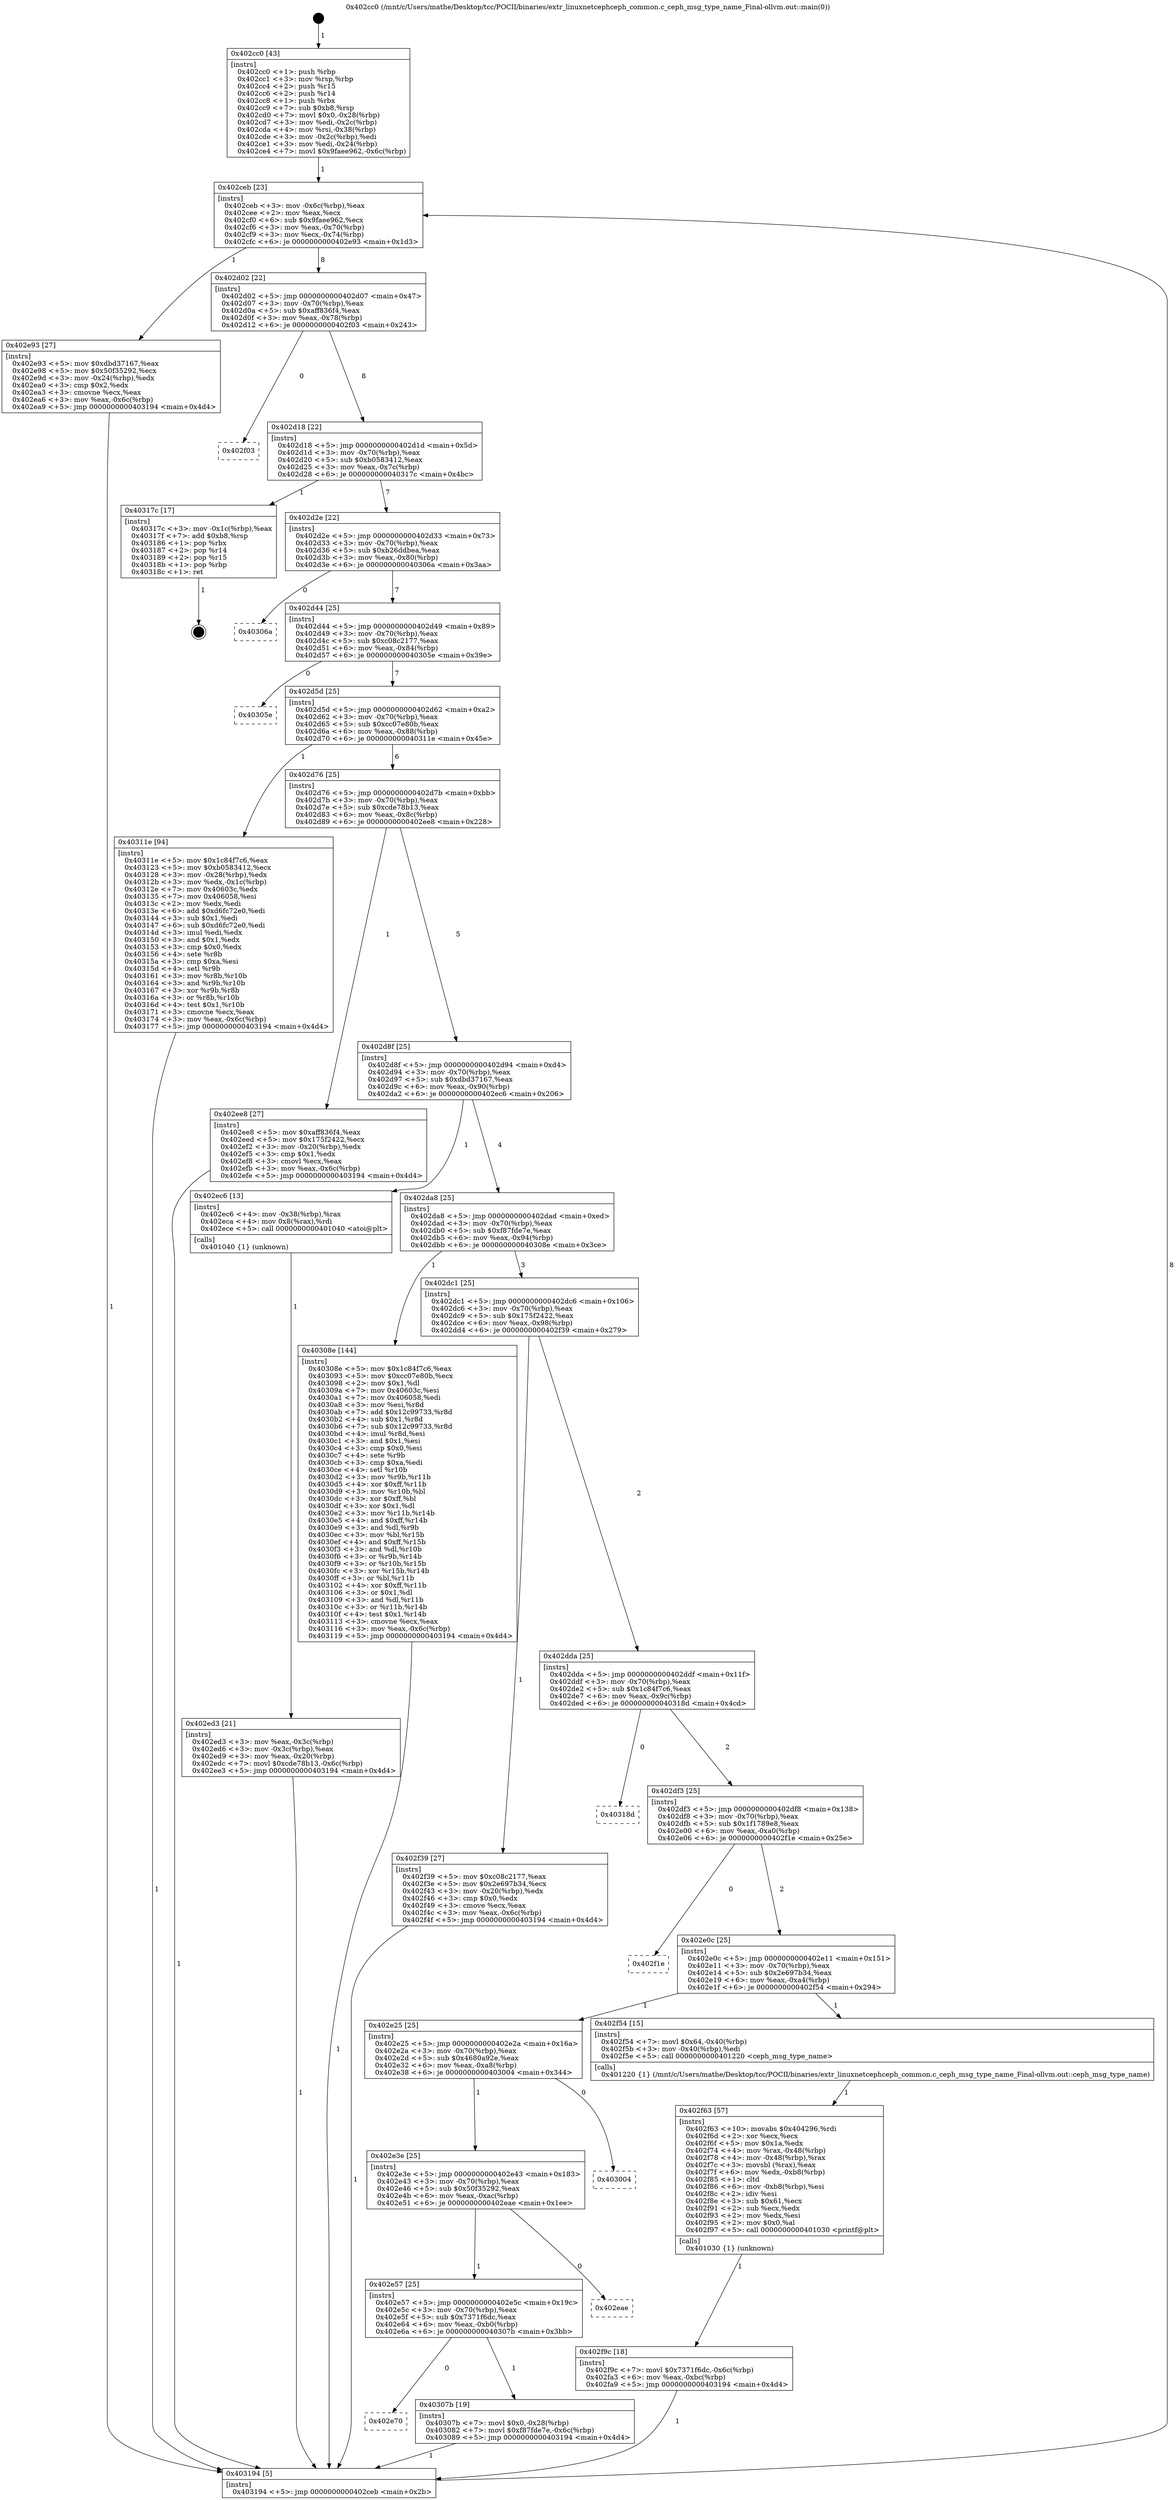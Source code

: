 digraph "0x402cc0" {
  label = "0x402cc0 (/mnt/c/Users/mathe/Desktop/tcc/POCII/binaries/extr_linuxnetcephceph_common.c_ceph_msg_type_name_Final-ollvm.out::main(0))"
  labelloc = "t"
  node[shape=record]

  Entry [label="",width=0.3,height=0.3,shape=circle,fillcolor=black,style=filled]
  "0x402ceb" [label="{
     0x402ceb [23]\l
     | [instrs]\l
     &nbsp;&nbsp;0x402ceb \<+3\>: mov -0x6c(%rbp),%eax\l
     &nbsp;&nbsp;0x402cee \<+2\>: mov %eax,%ecx\l
     &nbsp;&nbsp;0x402cf0 \<+6\>: sub $0x9faee962,%ecx\l
     &nbsp;&nbsp;0x402cf6 \<+3\>: mov %eax,-0x70(%rbp)\l
     &nbsp;&nbsp;0x402cf9 \<+3\>: mov %ecx,-0x74(%rbp)\l
     &nbsp;&nbsp;0x402cfc \<+6\>: je 0000000000402e93 \<main+0x1d3\>\l
  }"]
  "0x402e93" [label="{
     0x402e93 [27]\l
     | [instrs]\l
     &nbsp;&nbsp;0x402e93 \<+5\>: mov $0xdbd37167,%eax\l
     &nbsp;&nbsp;0x402e98 \<+5\>: mov $0x50f35292,%ecx\l
     &nbsp;&nbsp;0x402e9d \<+3\>: mov -0x24(%rbp),%edx\l
     &nbsp;&nbsp;0x402ea0 \<+3\>: cmp $0x2,%edx\l
     &nbsp;&nbsp;0x402ea3 \<+3\>: cmovne %ecx,%eax\l
     &nbsp;&nbsp;0x402ea6 \<+3\>: mov %eax,-0x6c(%rbp)\l
     &nbsp;&nbsp;0x402ea9 \<+5\>: jmp 0000000000403194 \<main+0x4d4\>\l
  }"]
  "0x402d02" [label="{
     0x402d02 [22]\l
     | [instrs]\l
     &nbsp;&nbsp;0x402d02 \<+5\>: jmp 0000000000402d07 \<main+0x47\>\l
     &nbsp;&nbsp;0x402d07 \<+3\>: mov -0x70(%rbp),%eax\l
     &nbsp;&nbsp;0x402d0a \<+5\>: sub $0xaff836f4,%eax\l
     &nbsp;&nbsp;0x402d0f \<+3\>: mov %eax,-0x78(%rbp)\l
     &nbsp;&nbsp;0x402d12 \<+6\>: je 0000000000402f03 \<main+0x243\>\l
  }"]
  "0x403194" [label="{
     0x403194 [5]\l
     | [instrs]\l
     &nbsp;&nbsp;0x403194 \<+5\>: jmp 0000000000402ceb \<main+0x2b\>\l
  }"]
  "0x402cc0" [label="{
     0x402cc0 [43]\l
     | [instrs]\l
     &nbsp;&nbsp;0x402cc0 \<+1\>: push %rbp\l
     &nbsp;&nbsp;0x402cc1 \<+3\>: mov %rsp,%rbp\l
     &nbsp;&nbsp;0x402cc4 \<+2\>: push %r15\l
     &nbsp;&nbsp;0x402cc6 \<+2\>: push %r14\l
     &nbsp;&nbsp;0x402cc8 \<+1\>: push %rbx\l
     &nbsp;&nbsp;0x402cc9 \<+7\>: sub $0xb8,%rsp\l
     &nbsp;&nbsp;0x402cd0 \<+7\>: movl $0x0,-0x28(%rbp)\l
     &nbsp;&nbsp;0x402cd7 \<+3\>: mov %edi,-0x2c(%rbp)\l
     &nbsp;&nbsp;0x402cda \<+4\>: mov %rsi,-0x38(%rbp)\l
     &nbsp;&nbsp;0x402cde \<+3\>: mov -0x2c(%rbp),%edi\l
     &nbsp;&nbsp;0x402ce1 \<+3\>: mov %edi,-0x24(%rbp)\l
     &nbsp;&nbsp;0x402ce4 \<+7\>: movl $0x9faee962,-0x6c(%rbp)\l
  }"]
  Exit [label="",width=0.3,height=0.3,shape=circle,fillcolor=black,style=filled,peripheries=2]
  "0x402f03" [label="{
     0x402f03\l
  }", style=dashed]
  "0x402d18" [label="{
     0x402d18 [22]\l
     | [instrs]\l
     &nbsp;&nbsp;0x402d18 \<+5\>: jmp 0000000000402d1d \<main+0x5d\>\l
     &nbsp;&nbsp;0x402d1d \<+3\>: mov -0x70(%rbp),%eax\l
     &nbsp;&nbsp;0x402d20 \<+5\>: sub $0xb0583412,%eax\l
     &nbsp;&nbsp;0x402d25 \<+3\>: mov %eax,-0x7c(%rbp)\l
     &nbsp;&nbsp;0x402d28 \<+6\>: je 000000000040317c \<main+0x4bc\>\l
  }"]
  "0x402e70" [label="{
     0x402e70\l
  }", style=dashed]
  "0x40317c" [label="{
     0x40317c [17]\l
     | [instrs]\l
     &nbsp;&nbsp;0x40317c \<+3\>: mov -0x1c(%rbp),%eax\l
     &nbsp;&nbsp;0x40317f \<+7\>: add $0xb8,%rsp\l
     &nbsp;&nbsp;0x403186 \<+1\>: pop %rbx\l
     &nbsp;&nbsp;0x403187 \<+2\>: pop %r14\l
     &nbsp;&nbsp;0x403189 \<+2\>: pop %r15\l
     &nbsp;&nbsp;0x40318b \<+1\>: pop %rbp\l
     &nbsp;&nbsp;0x40318c \<+1\>: ret\l
  }"]
  "0x402d2e" [label="{
     0x402d2e [22]\l
     | [instrs]\l
     &nbsp;&nbsp;0x402d2e \<+5\>: jmp 0000000000402d33 \<main+0x73\>\l
     &nbsp;&nbsp;0x402d33 \<+3\>: mov -0x70(%rbp),%eax\l
     &nbsp;&nbsp;0x402d36 \<+5\>: sub $0xb26ddbea,%eax\l
     &nbsp;&nbsp;0x402d3b \<+3\>: mov %eax,-0x80(%rbp)\l
     &nbsp;&nbsp;0x402d3e \<+6\>: je 000000000040306a \<main+0x3aa\>\l
  }"]
  "0x40307b" [label="{
     0x40307b [19]\l
     | [instrs]\l
     &nbsp;&nbsp;0x40307b \<+7\>: movl $0x0,-0x28(%rbp)\l
     &nbsp;&nbsp;0x403082 \<+7\>: movl $0xf87fde7e,-0x6c(%rbp)\l
     &nbsp;&nbsp;0x403089 \<+5\>: jmp 0000000000403194 \<main+0x4d4\>\l
  }"]
  "0x40306a" [label="{
     0x40306a\l
  }", style=dashed]
  "0x402d44" [label="{
     0x402d44 [25]\l
     | [instrs]\l
     &nbsp;&nbsp;0x402d44 \<+5\>: jmp 0000000000402d49 \<main+0x89\>\l
     &nbsp;&nbsp;0x402d49 \<+3\>: mov -0x70(%rbp),%eax\l
     &nbsp;&nbsp;0x402d4c \<+5\>: sub $0xc08c2177,%eax\l
     &nbsp;&nbsp;0x402d51 \<+6\>: mov %eax,-0x84(%rbp)\l
     &nbsp;&nbsp;0x402d57 \<+6\>: je 000000000040305e \<main+0x39e\>\l
  }"]
  "0x402e57" [label="{
     0x402e57 [25]\l
     | [instrs]\l
     &nbsp;&nbsp;0x402e57 \<+5\>: jmp 0000000000402e5c \<main+0x19c\>\l
     &nbsp;&nbsp;0x402e5c \<+3\>: mov -0x70(%rbp),%eax\l
     &nbsp;&nbsp;0x402e5f \<+5\>: sub $0x7371f6dc,%eax\l
     &nbsp;&nbsp;0x402e64 \<+6\>: mov %eax,-0xb0(%rbp)\l
     &nbsp;&nbsp;0x402e6a \<+6\>: je 000000000040307b \<main+0x3bb\>\l
  }"]
  "0x40305e" [label="{
     0x40305e\l
  }", style=dashed]
  "0x402d5d" [label="{
     0x402d5d [25]\l
     | [instrs]\l
     &nbsp;&nbsp;0x402d5d \<+5\>: jmp 0000000000402d62 \<main+0xa2\>\l
     &nbsp;&nbsp;0x402d62 \<+3\>: mov -0x70(%rbp),%eax\l
     &nbsp;&nbsp;0x402d65 \<+5\>: sub $0xcc07e80b,%eax\l
     &nbsp;&nbsp;0x402d6a \<+6\>: mov %eax,-0x88(%rbp)\l
     &nbsp;&nbsp;0x402d70 \<+6\>: je 000000000040311e \<main+0x45e\>\l
  }"]
  "0x402eae" [label="{
     0x402eae\l
  }", style=dashed]
  "0x40311e" [label="{
     0x40311e [94]\l
     | [instrs]\l
     &nbsp;&nbsp;0x40311e \<+5\>: mov $0x1c84f7c6,%eax\l
     &nbsp;&nbsp;0x403123 \<+5\>: mov $0xb0583412,%ecx\l
     &nbsp;&nbsp;0x403128 \<+3\>: mov -0x28(%rbp),%edx\l
     &nbsp;&nbsp;0x40312b \<+3\>: mov %edx,-0x1c(%rbp)\l
     &nbsp;&nbsp;0x40312e \<+7\>: mov 0x40603c,%edx\l
     &nbsp;&nbsp;0x403135 \<+7\>: mov 0x406058,%esi\l
     &nbsp;&nbsp;0x40313c \<+2\>: mov %edx,%edi\l
     &nbsp;&nbsp;0x40313e \<+6\>: add $0xd6fc72e0,%edi\l
     &nbsp;&nbsp;0x403144 \<+3\>: sub $0x1,%edi\l
     &nbsp;&nbsp;0x403147 \<+6\>: sub $0xd6fc72e0,%edi\l
     &nbsp;&nbsp;0x40314d \<+3\>: imul %edi,%edx\l
     &nbsp;&nbsp;0x403150 \<+3\>: and $0x1,%edx\l
     &nbsp;&nbsp;0x403153 \<+3\>: cmp $0x0,%edx\l
     &nbsp;&nbsp;0x403156 \<+4\>: sete %r8b\l
     &nbsp;&nbsp;0x40315a \<+3\>: cmp $0xa,%esi\l
     &nbsp;&nbsp;0x40315d \<+4\>: setl %r9b\l
     &nbsp;&nbsp;0x403161 \<+3\>: mov %r8b,%r10b\l
     &nbsp;&nbsp;0x403164 \<+3\>: and %r9b,%r10b\l
     &nbsp;&nbsp;0x403167 \<+3\>: xor %r9b,%r8b\l
     &nbsp;&nbsp;0x40316a \<+3\>: or %r8b,%r10b\l
     &nbsp;&nbsp;0x40316d \<+4\>: test $0x1,%r10b\l
     &nbsp;&nbsp;0x403171 \<+3\>: cmovne %ecx,%eax\l
     &nbsp;&nbsp;0x403174 \<+3\>: mov %eax,-0x6c(%rbp)\l
     &nbsp;&nbsp;0x403177 \<+5\>: jmp 0000000000403194 \<main+0x4d4\>\l
  }"]
  "0x402d76" [label="{
     0x402d76 [25]\l
     | [instrs]\l
     &nbsp;&nbsp;0x402d76 \<+5\>: jmp 0000000000402d7b \<main+0xbb\>\l
     &nbsp;&nbsp;0x402d7b \<+3\>: mov -0x70(%rbp),%eax\l
     &nbsp;&nbsp;0x402d7e \<+5\>: sub $0xcde78b13,%eax\l
     &nbsp;&nbsp;0x402d83 \<+6\>: mov %eax,-0x8c(%rbp)\l
     &nbsp;&nbsp;0x402d89 \<+6\>: je 0000000000402ee8 \<main+0x228\>\l
  }"]
  "0x402e3e" [label="{
     0x402e3e [25]\l
     | [instrs]\l
     &nbsp;&nbsp;0x402e3e \<+5\>: jmp 0000000000402e43 \<main+0x183\>\l
     &nbsp;&nbsp;0x402e43 \<+3\>: mov -0x70(%rbp),%eax\l
     &nbsp;&nbsp;0x402e46 \<+5\>: sub $0x50f35292,%eax\l
     &nbsp;&nbsp;0x402e4b \<+6\>: mov %eax,-0xac(%rbp)\l
     &nbsp;&nbsp;0x402e51 \<+6\>: je 0000000000402eae \<main+0x1ee\>\l
  }"]
  "0x402ee8" [label="{
     0x402ee8 [27]\l
     | [instrs]\l
     &nbsp;&nbsp;0x402ee8 \<+5\>: mov $0xaff836f4,%eax\l
     &nbsp;&nbsp;0x402eed \<+5\>: mov $0x175f2422,%ecx\l
     &nbsp;&nbsp;0x402ef2 \<+3\>: mov -0x20(%rbp),%edx\l
     &nbsp;&nbsp;0x402ef5 \<+3\>: cmp $0x1,%edx\l
     &nbsp;&nbsp;0x402ef8 \<+3\>: cmovl %ecx,%eax\l
     &nbsp;&nbsp;0x402efb \<+3\>: mov %eax,-0x6c(%rbp)\l
     &nbsp;&nbsp;0x402efe \<+5\>: jmp 0000000000403194 \<main+0x4d4\>\l
  }"]
  "0x402d8f" [label="{
     0x402d8f [25]\l
     | [instrs]\l
     &nbsp;&nbsp;0x402d8f \<+5\>: jmp 0000000000402d94 \<main+0xd4\>\l
     &nbsp;&nbsp;0x402d94 \<+3\>: mov -0x70(%rbp),%eax\l
     &nbsp;&nbsp;0x402d97 \<+5\>: sub $0xdbd37167,%eax\l
     &nbsp;&nbsp;0x402d9c \<+6\>: mov %eax,-0x90(%rbp)\l
     &nbsp;&nbsp;0x402da2 \<+6\>: je 0000000000402ec6 \<main+0x206\>\l
  }"]
  "0x403004" [label="{
     0x403004\l
  }", style=dashed]
  "0x402ec6" [label="{
     0x402ec6 [13]\l
     | [instrs]\l
     &nbsp;&nbsp;0x402ec6 \<+4\>: mov -0x38(%rbp),%rax\l
     &nbsp;&nbsp;0x402eca \<+4\>: mov 0x8(%rax),%rdi\l
     &nbsp;&nbsp;0x402ece \<+5\>: call 0000000000401040 \<atoi@plt\>\l
     | [calls]\l
     &nbsp;&nbsp;0x401040 \{1\} (unknown)\l
  }"]
  "0x402da8" [label="{
     0x402da8 [25]\l
     | [instrs]\l
     &nbsp;&nbsp;0x402da8 \<+5\>: jmp 0000000000402dad \<main+0xed\>\l
     &nbsp;&nbsp;0x402dad \<+3\>: mov -0x70(%rbp),%eax\l
     &nbsp;&nbsp;0x402db0 \<+5\>: sub $0xf87fde7e,%eax\l
     &nbsp;&nbsp;0x402db5 \<+6\>: mov %eax,-0x94(%rbp)\l
     &nbsp;&nbsp;0x402dbb \<+6\>: je 000000000040308e \<main+0x3ce\>\l
  }"]
  "0x402ed3" [label="{
     0x402ed3 [21]\l
     | [instrs]\l
     &nbsp;&nbsp;0x402ed3 \<+3\>: mov %eax,-0x3c(%rbp)\l
     &nbsp;&nbsp;0x402ed6 \<+3\>: mov -0x3c(%rbp),%eax\l
     &nbsp;&nbsp;0x402ed9 \<+3\>: mov %eax,-0x20(%rbp)\l
     &nbsp;&nbsp;0x402edc \<+7\>: movl $0xcde78b13,-0x6c(%rbp)\l
     &nbsp;&nbsp;0x402ee3 \<+5\>: jmp 0000000000403194 \<main+0x4d4\>\l
  }"]
  "0x402f9c" [label="{
     0x402f9c [18]\l
     | [instrs]\l
     &nbsp;&nbsp;0x402f9c \<+7\>: movl $0x7371f6dc,-0x6c(%rbp)\l
     &nbsp;&nbsp;0x402fa3 \<+6\>: mov %eax,-0xbc(%rbp)\l
     &nbsp;&nbsp;0x402fa9 \<+5\>: jmp 0000000000403194 \<main+0x4d4\>\l
  }"]
  "0x40308e" [label="{
     0x40308e [144]\l
     | [instrs]\l
     &nbsp;&nbsp;0x40308e \<+5\>: mov $0x1c84f7c6,%eax\l
     &nbsp;&nbsp;0x403093 \<+5\>: mov $0xcc07e80b,%ecx\l
     &nbsp;&nbsp;0x403098 \<+2\>: mov $0x1,%dl\l
     &nbsp;&nbsp;0x40309a \<+7\>: mov 0x40603c,%esi\l
     &nbsp;&nbsp;0x4030a1 \<+7\>: mov 0x406058,%edi\l
     &nbsp;&nbsp;0x4030a8 \<+3\>: mov %esi,%r8d\l
     &nbsp;&nbsp;0x4030ab \<+7\>: add $0x12c99733,%r8d\l
     &nbsp;&nbsp;0x4030b2 \<+4\>: sub $0x1,%r8d\l
     &nbsp;&nbsp;0x4030b6 \<+7\>: sub $0x12c99733,%r8d\l
     &nbsp;&nbsp;0x4030bd \<+4\>: imul %r8d,%esi\l
     &nbsp;&nbsp;0x4030c1 \<+3\>: and $0x1,%esi\l
     &nbsp;&nbsp;0x4030c4 \<+3\>: cmp $0x0,%esi\l
     &nbsp;&nbsp;0x4030c7 \<+4\>: sete %r9b\l
     &nbsp;&nbsp;0x4030cb \<+3\>: cmp $0xa,%edi\l
     &nbsp;&nbsp;0x4030ce \<+4\>: setl %r10b\l
     &nbsp;&nbsp;0x4030d2 \<+3\>: mov %r9b,%r11b\l
     &nbsp;&nbsp;0x4030d5 \<+4\>: xor $0xff,%r11b\l
     &nbsp;&nbsp;0x4030d9 \<+3\>: mov %r10b,%bl\l
     &nbsp;&nbsp;0x4030dc \<+3\>: xor $0xff,%bl\l
     &nbsp;&nbsp;0x4030df \<+3\>: xor $0x1,%dl\l
     &nbsp;&nbsp;0x4030e2 \<+3\>: mov %r11b,%r14b\l
     &nbsp;&nbsp;0x4030e5 \<+4\>: and $0xff,%r14b\l
     &nbsp;&nbsp;0x4030e9 \<+3\>: and %dl,%r9b\l
     &nbsp;&nbsp;0x4030ec \<+3\>: mov %bl,%r15b\l
     &nbsp;&nbsp;0x4030ef \<+4\>: and $0xff,%r15b\l
     &nbsp;&nbsp;0x4030f3 \<+3\>: and %dl,%r10b\l
     &nbsp;&nbsp;0x4030f6 \<+3\>: or %r9b,%r14b\l
     &nbsp;&nbsp;0x4030f9 \<+3\>: or %r10b,%r15b\l
     &nbsp;&nbsp;0x4030fc \<+3\>: xor %r15b,%r14b\l
     &nbsp;&nbsp;0x4030ff \<+3\>: or %bl,%r11b\l
     &nbsp;&nbsp;0x403102 \<+4\>: xor $0xff,%r11b\l
     &nbsp;&nbsp;0x403106 \<+3\>: or $0x1,%dl\l
     &nbsp;&nbsp;0x403109 \<+3\>: and %dl,%r11b\l
     &nbsp;&nbsp;0x40310c \<+3\>: or %r11b,%r14b\l
     &nbsp;&nbsp;0x40310f \<+4\>: test $0x1,%r14b\l
     &nbsp;&nbsp;0x403113 \<+3\>: cmovne %ecx,%eax\l
     &nbsp;&nbsp;0x403116 \<+3\>: mov %eax,-0x6c(%rbp)\l
     &nbsp;&nbsp;0x403119 \<+5\>: jmp 0000000000403194 \<main+0x4d4\>\l
  }"]
  "0x402dc1" [label="{
     0x402dc1 [25]\l
     | [instrs]\l
     &nbsp;&nbsp;0x402dc1 \<+5\>: jmp 0000000000402dc6 \<main+0x106\>\l
     &nbsp;&nbsp;0x402dc6 \<+3\>: mov -0x70(%rbp),%eax\l
     &nbsp;&nbsp;0x402dc9 \<+5\>: sub $0x175f2422,%eax\l
     &nbsp;&nbsp;0x402dce \<+6\>: mov %eax,-0x98(%rbp)\l
     &nbsp;&nbsp;0x402dd4 \<+6\>: je 0000000000402f39 \<main+0x279\>\l
  }"]
  "0x402f63" [label="{
     0x402f63 [57]\l
     | [instrs]\l
     &nbsp;&nbsp;0x402f63 \<+10\>: movabs $0x404296,%rdi\l
     &nbsp;&nbsp;0x402f6d \<+2\>: xor %ecx,%ecx\l
     &nbsp;&nbsp;0x402f6f \<+5\>: mov $0x1a,%edx\l
     &nbsp;&nbsp;0x402f74 \<+4\>: mov %rax,-0x48(%rbp)\l
     &nbsp;&nbsp;0x402f78 \<+4\>: mov -0x48(%rbp),%rax\l
     &nbsp;&nbsp;0x402f7c \<+3\>: movsbl (%rax),%eax\l
     &nbsp;&nbsp;0x402f7f \<+6\>: mov %edx,-0xb8(%rbp)\l
     &nbsp;&nbsp;0x402f85 \<+1\>: cltd\l
     &nbsp;&nbsp;0x402f86 \<+6\>: mov -0xb8(%rbp),%esi\l
     &nbsp;&nbsp;0x402f8c \<+2\>: idiv %esi\l
     &nbsp;&nbsp;0x402f8e \<+3\>: sub $0x61,%ecx\l
     &nbsp;&nbsp;0x402f91 \<+2\>: sub %ecx,%edx\l
     &nbsp;&nbsp;0x402f93 \<+2\>: mov %edx,%esi\l
     &nbsp;&nbsp;0x402f95 \<+2\>: mov $0x0,%al\l
     &nbsp;&nbsp;0x402f97 \<+5\>: call 0000000000401030 \<printf@plt\>\l
     | [calls]\l
     &nbsp;&nbsp;0x401030 \{1\} (unknown)\l
  }"]
  "0x402f39" [label="{
     0x402f39 [27]\l
     | [instrs]\l
     &nbsp;&nbsp;0x402f39 \<+5\>: mov $0xc08c2177,%eax\l
     &nbsp;&nbsp;0x402f3e \<+5\>: mov $0x2e697b34,%ecx\l
     &nbsp;&nbsp;0x402f43 \<+3\>: mov -0x20(%rbp),%edx\l
     &nbsp;&nbsp;0x402f46 \<+3\>: cmp $0x0,%edx\l
     &nbsp;&nbsp;0x402f49 \<+3\>: cmove %ecx,%eax\l
     &nbsp;&nbsp;0x402f4c \<+3\>: mov %eax,-0x6c(%rbp)\l
     &nbsp;&nbsp;0x402f4f \<+5\>: jmp 0000000000403194 \<main+0x4d4\>\l
  }"]
  "0x402dda" [label="{
     0x402dda [25]\l
     | [instrs]\l
     &nbsp;&nbsp;0x402dda \<+5\>: jmp 0000000000402ddf \<main+0x11f\>\l
     &nbsp;&nbsp;0x402ddf \<+3\>: mov -0x70(%rbp),%eax\l
     &nbsp;&nbsp;0x402de2 \<+5\>: sub $0x1c84f7c6,%eax\l
     &nbsp;&nbsp;0x402de7 \<+6\>: mov %eax,-0x9c(%rbp)\l
     &nbsp;&nbsp;0x402ded \<+6\>: je 000000000040318d \<main+0x4cd\>\l
  }"]
  "0x402e25" [label="{
     0x402e25 [25]\l
     | [instrs]\l
     &nbsp;&nbsp;0x402e25 \<+5\>: jmp 0000000000402e2a \<main+0x16a\>\l
     &nbsp;&nbsp;0x402e2a \<+3\>: mov -0x70(%rbp),%eax\l
     &nbsp;&nbsp;0x402e2d \<+5\>: sub $0x4680a92e,%eax\l
     &nbsp;&nbsp;0x402e32 \<+6\>: mov %eax,-0xa8(%rbp)\l
     &nbsp;&nbsp;0x402e38 \<+6\>: je 0000000000403004 \<main+0x344\>\l
  }"]
  "0x40318d" [label="{
     0x40318d\l
  }", style=dashed]
  "0x402df3" [label="{
     0x402df3 [25]\l
     | [instrs]\l
     &nbsp;&nbsp;0x402df3 \<+5\>: jmp 0000000000402df8 \<main+0x138\>\l
     &nbsp;&nbsp;0x402df8 \<+3\>: mov -0x70(%rbp),%eax\l
     &nbsp;&nbsp;0x402dfb \<+5\>: sub $0x1f1789e8,%eax\l
     &nbsp;&nbsp;0x402e00 \<+6\>: mov %eax,-0xa0(%rbp)\l
     &nbsp;&nbsp;0x402e06 \<+6\>: je 0000000000402f1e \<main+0x25e\>\l
  }"]
  "0x402f54" [label="{
     0x402f54 [15]\l
     | [instrs]\l
     &nbsp;&nbsp;0x402f54 \<+7\>: movl $0x64,-0x40(%rbp)\l
     &nbsp;&nbsp;0x402f5b \<+3\>: mov -0x40(%rbp),%edi\l
     &nbsp;&nbsp;0x402f5e \<+5\>: call 0000000000401220 \<ceph_msg_type_name\>\l
     | [calls]\l
     &nbsp;&nbsp;0x401220 \{1\} (/mnt/c/Users/mathe/Desktop/tcc/POCII/binaries/extr_linuxnetcephceph_common.c_ceph_msg_type_name_Final-ollvm.out::ceph_msg_type_name)\l
  }"]
  "0x402f1e" [label="{
     0x402f1e\l
  }", style=dashed]
  "0x402e0c" [label="{
     0x402e0c [25]\l
     | [instrs]\l
     &nbsp;&nbsp;0x402e0c \<+5\>: jmp 0000000000402e11 \<main+0x151\>\l
     &nbsp;&nbsp;0x402e11 \<+3\>: mov -0x70(%rbp),%eax\l
     &nbsp;&nbsp;0x402e14 \<+5\>: sub $0x2e697b34,%eax\l
     &nbsp;&nbsp;0x402e19 \<+6\>: mov %eax,-0xa4(%rbp)\l
     &nbsp;&nbsp;0x402e1f \<+6\>: je 0000000000402f54 \<main+0x294\>\l
  }"]
  Entry -> "0x402cc0" [label=" 1"]
  "0x402ceb" -> "0x402e93" [label=" 1"]
  "0x402ceb" -> "0x402d02" [label=" 8"]
  "0x402e93" -> "0x403194" [label=" 1"]
  "0x402cc0" -> "0x402ceb" [label=" 1"]
  "0x403194" -> "0x402ceb" [label=" 8"]
  "0x40317c" -> Exit [label=" 1"]
  "0x402d02" -> "0x402f03" [label=" 0"]
  "0x402d02" -> "0x402d18" [label=" 8"]
  "0x40311e" -> "0x403194" [label=" 1"]
  "0x402d18" -> "0x40317c" [label=" 1"]
  "0x402d18" -> "0x402d2e" [label=" 7"]
  "0x40308e" -> "0x403194" [label=" 1"]
  "0x402d2e" -> "0x40306a" [label=" 0"]
  "0x402d2e" -> "0x402d44" [label=" 7"]
  "0x40307b" -> "0x403194" [label=" 1"]
  "0x402d44" -> "0x40305e" [label=" 0"]
  "0x402d44" -> "0x402d5d" [label=" 7"]
  "0x402e57" -> "0x40307b" [label=" 1"]
  "0x402d5d" -> "0x40311e" [label=" 1"]
  "0x402d5d" -> "0x402d76" [label=" 6"]
  "0x402e57" -> "0x402e70" [label=" 0"]
  "0x402d76" -> "0x402ee8" [label=" 1"]
  "0x402d76" -> "0x402d8f" [label=" 5"]
  "0x402e3e" -> "0x402eae" [label=" 0"]
  "0x402d8f" -> "0x402ec6" [label=" 1"]
  "0x402d8f" -> "0x402da8" [label=" 4"]
  "0x402ec6" -> "0x402ed3" [label=" 1"]
  "0x402ed3" -> "0x403194" [label=" 1"]
  "0x402ee8" -> "0x403194" [label=" 1"]
  "0x402e3e" -> "0x402e57" [label=" 1"]
  "0x402da8" -> "0x40308e" [label=" 1"]
  "0x402da8" -> "0x402dc1" [label=" 3"]
  "0x402e25" -> "0x403004" [label=" 0"]
  "0x402dc1" -> "0x402f39" [label=" 1"]
  "0x402dc1" -> "0x402dda" [label=" 2"]
  "0x402f39" -> "0x403194" [label=" 1"]
  "0x402e25" -> "0x402e3e" [label=" 1"]
  "0x402dda" -> "0x40318d" [label=" 0"]
  "0x402dda" -> "0x402df3" [label=" 2"]
  "0x402f9c" -> "0x403194" [label=" 1"]
  "0x402df3" -> "0x402f1e" [label=" 0"]
  "0x402df3" -> "0x402e0c" [label=" 2"]
  "0x402f63" -> "0x402f9c" [label=" 1"]
  "0x402e0c" -> "0x402f54" [label=" 1"]
  "0x402e0c" -> "0x402e25" [label=" 1"]
  "0x402f54" -> "0x402f63" [label=" 1"]
}

